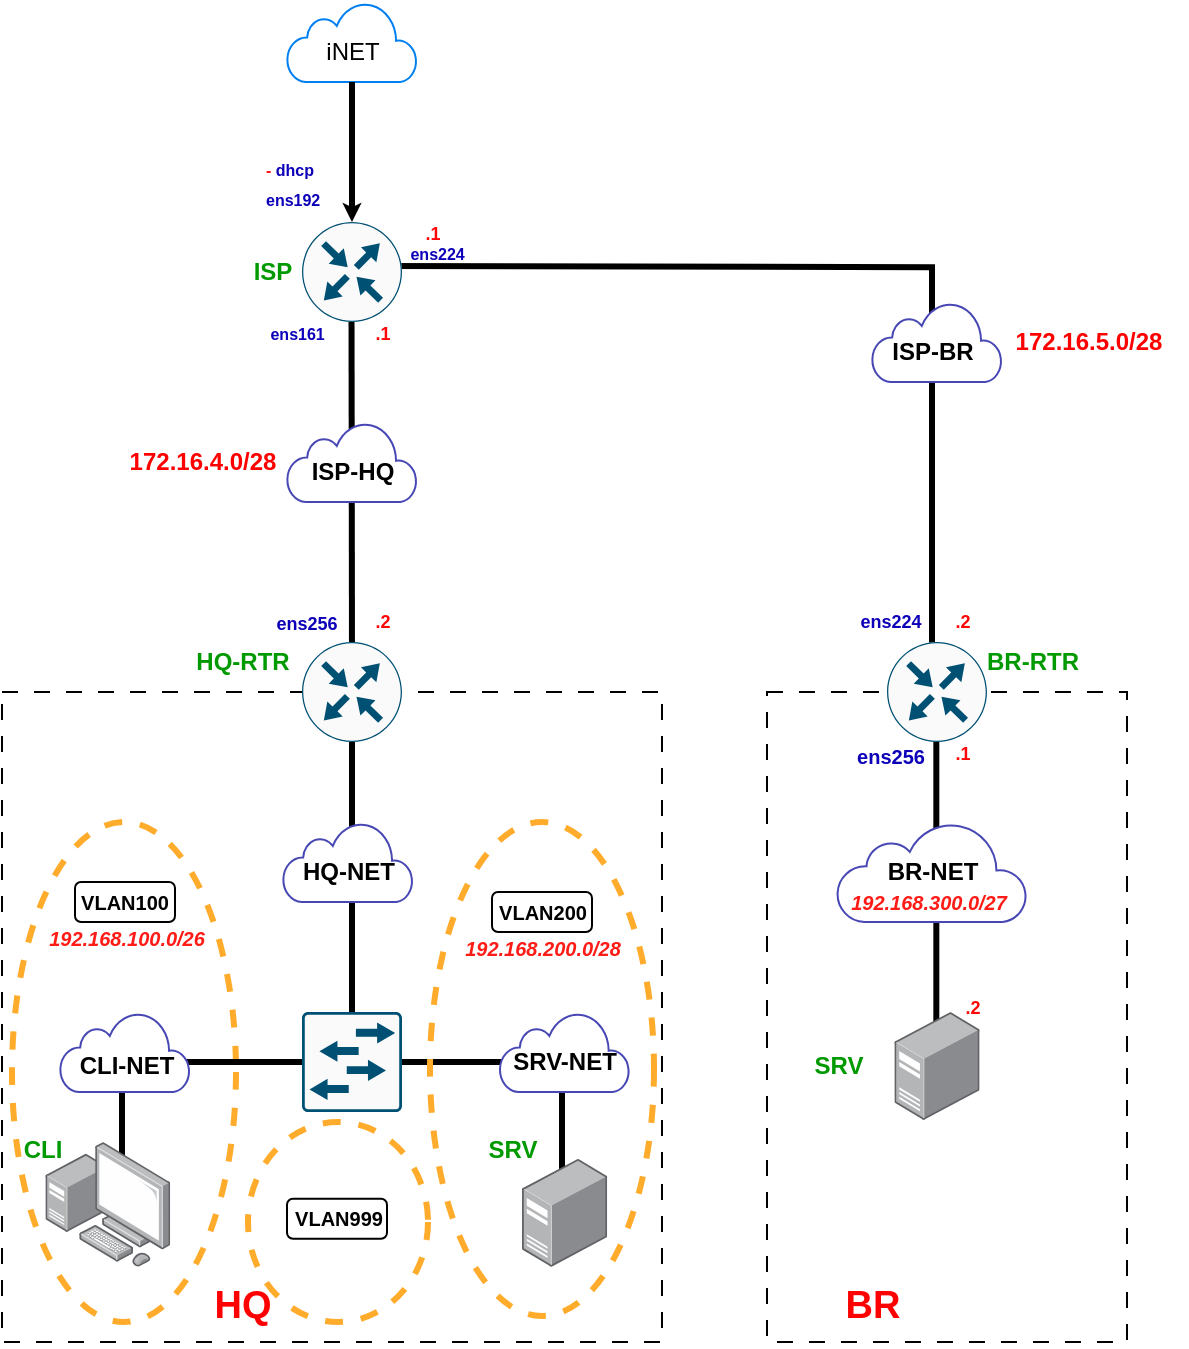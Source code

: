 <mxfile version="26.0.4">
  <diagram name="Страница — 1" id="5Nctao79q0NCn6qZtWdf">
    <mxGraphModel dx="712" dy="696" grid="1" gridSize="10" guides="1" tooltips="1" connect="1" arrows="1" fold="1" page="1" pageScale="1" pageWidth="827" pageHeight="1169" math="0" shadow="0">
      <root>
        <mxCell id="0" />
        <mxCell id="1" parent="0" />
        <mxCell id="07jJq368tx_kwnSUkHXF-62" value="" style="rounded=0;whiteSpace=wrap;html=1;fillColor=none;dashed=1;dashPattern=8 8;" parent="1" vertex="1">
          <mxGeometry x="702.5" y="425" width="180" height="325" as="geometry" />
        </mxCell>
        <mxCell id="07jJq368tx_kwnSUkHXF-76" value="" style="rounded=1;whiteSpace=wrap;html=1;" parent="1" vertex="1">
          <mxGeometry x="565" y="525" width="50" height="20" as="geometry" />
        </mxCell>
        <mxCell id="07jJq368tx_kwnSUkHXF-61" value="" style="rounded=0;whiteSpace=wrap;html=1;fillColor=none;dashed=1;dashPattern=8 8;" parent="1" vertex="1">
          <mxGeometry x="320" y="425" width="330" height="325" as="geometry" />
        </mxCell>
        <mxCell id="07jJq368tx_kwnSUkHXF-66" value="" style="ellipse;whiteSpace=wrap;html=1;fillColor=none;dashed=1;strokeColor=#FFAB2B;strokeWidth=3;" parent="1" vertex="1">
          <mxGeometry x="325" y="490" width="112" height="250" as="geometry" />
        </mxCell>
        <mxCell id="07jJq368tx_kwnSUkHXF-38" value="" style="endArrow=none;html=1;rounded=0;strokeWidth=3;" parent="1" edge="1">
          <mxGeometry width="50" height="50" relative="1" as="geometry">
            <mxPoint x="787.16" y="610" as="sourcePoint" />
            <mxPoint x="787.16" y="440" as="targetPoint" />
          </mxGeometry>
        </mxCell>
        <mxCell id="07jJq368tx_kwnSUkHXF-37" value="" style="endArrow=none;html=1;rounded=0;strokeWidth=3;" parent="1" edge="1">
          <mxGeometry width="50" height="50" relative="1" as="geometry">
            <mxPoint x="495" y="610" as="sourcePoint" />
            <mxPoint x="495" y="440" as="targetPoint" />
          </mxGeometry>
        </mxCell>
        <mxCell id="07jJq368tx_kwnSUkHXF-16" value="" style="endArrow=none;html=1;rounded=0;strokeWidth=3;" parent="1" edge="1">
          <mxGeometry width="50" height="50" relative="1" as="geometry">
            <mxPoint x="510" y="212" as="sourcePoint" />
            <mxPoint x="785" y="417" as="targetPoint" />
            <Array as="points">
              <mxPoint x="785" y="212.6" />
            </Array>
          </mxGeometry>
        </mxCell>
        <mxCell id="07jJq368tx_kwnSUkHXF-14" value="" style="endArrow=none;html=1;rounded=0;strokeWidth=3;" parent="1" edge="1">
          <mxGeometry width="50" height="50" relative="1" as="geometry">
            <mxPoint x="495" y="410" as="sourcePoint" />
            <mxPoint x="494.76" y="238" as="targetPoint" />
          </mxGeometry>
        </mxCell>
        <mxCell id="07jJq368tx_kwnSUkHXF-1" value="" style="sketch=0;points=[[0.5,0,0],[1,0.5,0],[0.5,1,0],[0,0.5,0],[0.145,0.145,0],[0.856,0.145,0],[0.855,0.856,0],[0.145,0.855,0]];verticalLabelPosition=bottom;html=1;verticalAlign=top;aspect=fixed;align=center;pointerEvents=1;shape=mxgraph.cisco19.rect;prIcon=router;fillColor=#FAFAFA;strokeColor=#005073;" parent="1" vertex="1">
          <mxGeometry x="470" y="190" width="50" height="50" as="geometry" />
        </mxCell>
        <mxCell id="07jJq368tx_kwnSUkHXF-5" value="" style="html=1;verticalLabelPosition=bottom;align=center;labelBackgroundColor=#ffffff;verticalAlign=top;strokeWidth=1;strokeColor=#0080F0;shadow=0;dashed=0;shape=mxgraph.ios7.icons.cloud;" parent="1" vertex="1">
          <mxGeometry x="462.5" y="80" width="65" height="40" as="geometry" />
        </mxCell>
        <mxCell id="07jJq368tx_kwnSUkHXF-6" value="iNET" style="text;html=1;align=center;verticalAlign=middle;resizable=0;points=[];autosize=1;strokeColor=none;fillColor=none;" parent="1" vertex="1">
          <mxGeometry x="470" y="90" width="50" height="30" as="geometry" />
        </mxCell>
        <mxCell id="07jJq368tx_kwnSUkHXF-8" style="edgeStyle=orthogonalEdgeStyle;rounded=0;orthogonalLoop=1;jettySize=auto;html=1;entryX=0.5;entryY=0;entryDx=0;entryDy=0;entryPerimeter=0;endSize=0;strokeWidth=3;" parent="1" source="07jJq368tx_kwnSUkHXF-6" target="07jJq368tx_kwnSUkHXF-1" edge="1">
          <mxGeometry relative="1" as="geometry" />
        </mxCell>
        <mxCell id="07jJq368tx_kwnSUkHXF-9" value="&lt;b&gt;&lt;font style=&quot;font-size: 8px;&quot;&gt;&lt;font style=&quot;color: rgb(255, 22, 22);&quot;&gt;- &lt;/font&gt;&lt;font style=&quot;color: rgb(13, 0, 185);&quot;&gt;dhcp&lt;/font&gt;&lt;/font&gt;&lt;/b&gt;&lt;div&gt;&lt;b&gt;&lt;font style=&quot;font-size: 8px;&quot;&gt;&lt;font style=&quot;color: rgb(13, 0, 185);&quot;&gt;ens192&lt;/font&gt;&lt;/font&gt;&lt;/b&gt;&lt;/div&gt;" style="text;html=1;align=left;verticalAlign=middle;resizable=0;points=[];autosize=1;strokeColor=none;fillColor=none;" parent="1" vertex="1">
          <mxGeometry x="450" y="150" width="50" height="40" as="geometry" />
        </mxCell>
        <mxCell id="07jJq368tx_kwnSUkHXF-10" value="&lt;b&gt;&lt;font style=&quot;color: rgb(0, 153, 0);&quot;&gt;ISP&lt;/font&gt;&lt;/b&gt;" style="text;html=1;align=center;verticalAlign=middle;resizable=0;points=[];autosize=1;strokeColor=none;fillColor=none;" parent="1" vertex="1">
          <mxGeometry x="435" y="200" width="40" height="30" as="geometry" />
        </mxCell>
        <mxCell id="07jJq368tx_kwnSUkHXF-11" value="" style="sketch=0;points=[[0.5,0,0],[1,0.5,0],[0.5,1,0],[0,0.5,0],[0.145,0.145,0],[0.856,0.145,0],[0.855,0.856,0],[0.145,0.855,0]];verticalLabelPosition=bottom;html=1;verticalAlign=top;aspect=fixed;align=center;pointerEvents=1;shape=mxgraph.cisco19.rect;prIcon=router;fillColor=#FAFAFA;strokeColor=#005073;" parent="1" vertex="1">
          <mxGeometry x="470" y="400" width="50" height="50" as="geometry" />
        </mxCell>
        <mxCell id="07jJq368tx_kwnSUkHXF-17" value="&lt;font style=&quot;color: rgb(13, 0, 185); font-size: 9px;&quot;&gt;&lt;b style=&quot;&quot;&gt;ens256&lt;/b&gt;&lt;/font&gt;" style="text;html=1;align=center;verticalAlign=middle;resizable=0;points=[];autosize=1;strokeColor=none;fillColor=none;" parent="1" vertex="1">
          <mxGeometry x="446.5" y="375" width="50" height="30" as="geometry" />
        </mxCell>
        <mxCell id="07jJq368tx_kwnSUkHXF-18" value="&lt;b&gt;&lt;font style=&quot;color: rgb(0, 153, 0);&quot;&gt;HQ-RTR&lt;/font&gt;&lt;/b&gt;" style="text;html=1;align=center;verticalAlign=middle;resizable=0;points=[];autosize=1;strokeColor=none;fillColor=none;" parent="1" vertex="1">
          <mxGeometry x="405" y="395" width="70" height="30" as="geometry" />
        </mxCell>
        <mxCell id="07jJq368tx_kwnSUkHXF-20" value="" style="sketch=0;points=[[0.5,0,0],[1,0.5,0],[0.5,1,0],[0,0.5,0],[0.145,0.145,0],[0.856,0.145,0],[0.855,0.856,0],[0.145,0.855,0]];verticalLabelPosition=bottom;html=1;verticalAlign=top;aspect=fixed;align=center;pointerEvents=1;shape=mxgraph.cisco19.rect;prIcon=router;fillColor=#FAFAFA;strokeColor=#005073;" parent="1" vertex="1">
          <mxGeometry x="762.5" y="400" width="50" height="50" as="geometry" />
        </mxCell>
        <mxCell id="07jJq368tx_kwnSUkHXF-21" value="&lt;b&gt;&lt;font style=&quot;color: rgb(0, 153, 0);&quot;&gt;BR-RTR&lt;/font&gt;&lt;/b&gt;" style="text;html=1;align=center;verticalAlign=middle;resizable=0;points=[];autosize=1;strokeColor=none;fillColor=none;" parent="1" vertex="1">
          <mxGeometry x="800" y="395" width="70" height="30" as="geometry" />
        </mxCell>
        <mxCell id="07jJq368tx_kwnSUkHXF-23" value="&lt;b&gt;&lt;font style=&quot;color: rgb(13, 0, 185); font-size: 9px;&quot;&gt;ens224&lt;/font&gt;&lt;/b&gt;" style="text;html=1;align=center;verticalAlign=middle;resizable=0;points=[];autosize=1;strokeColor=none;fillColor=none;" parent="1" vertex="1">
          <mxGeometry x="739" y="374" width="50" height="30" as="geometry" />
        </mxCell>
        <mxCell id="07jJq368tx_kwnSUkHXF-24" value="" style="html=1;verticalLabelPosition=bottom;align=center;labelBackgroundColor=#ffffff;verticalAlign=top;strokeWidth=1;strokeColor=#4848B5;shadow=0;dashed=0;shape=mxgraph.ios7.icons.cloud;" parent="1" vertex="1">
          <mxGeometry x="462.5" y="290" width="65" height="40" as="geometry" />
        </mxCell>
        <mxCell id="07jJq368tx_kwnSUkHXF-25" value="" style="html=1;verticalLabelPosition=bottom;align=center;labelBackgroundColor=#ffffff;verticalAlign=top;strokeWidth=1;strokeColor=#4848B5;shadow=0;dashed=0;shape=mxgraph.ios7.icons.cloud;" parent="1" vertex="1">
          <mxGeometry x="755" y="230" width="65" height="40" as="geometry" />
        </mxCell>
        <mxCell id="07jJq368tx_kwnSUkHXF-26" value="&lt;b&gt;ISP-HQ&lt;/b&gt;" style="text;html=1;align=center;verticalAlign=middle;resizable=0;points=[];autosize=1;strokeColor=none;fillColor=none;" parent="1" vertex="1">
          <mxGeometry x="465" y="300" width="60" height="30" as="geometry" />
        </mxCell>
        <mxCell id="07jJq368tx_kwnSUkHXF-27" value="&lt;b&gt;ISP-BR&lt;/b&gt;" style="text;html=1;align=center;verticalAlign=middle;resizable=0;points=[];autosize=1;strokeColor=none;fillColor=none;" parent="1" vertex="1">
          <mxGeometry x="755" y="240" width="60" height="30" as="geometry" />
        </mxCell>
        <mxCell id="07jJq368tx_kwnSUkHXF-28" value="&lt;div&gt;&lt;b&gt;&lt;font style=&quot;font-size: 8px;&quot;&gt;&lt;font style=&quot;color: rgb(255, 13, 8);&quot;&gt;&amp;nbsp;&lt;/font&gt;&lt;font style=&quot;color: rgb(13, 0, 185);&quot;&gt;ens161&lt;/font&gt;&lt;/font&gt;&lt;/b&gt;&lt;/div&gt;" style="text;html=1;align=left;verticalAlign=middle;resizable=0;points=[];autosize=1;strokeColor=none;fillColor=none;" parent="1" vertex="1">
          <mxGeometry x="450" y="230" width="50" height="30" as="geometry" />
        </mxCell>
        <mxCell id="07jJq368tx_kwnSUkHXF-29" value="&lt;div&gt;&lt;b&gt;&lt;font style=&quot;color: rgb(13, 0, 185); font-size: 8px;&quot;&gt;&lt;font style=&quot;color: rgb(255, 13, 8);&quot;&gt;&amp;nbsp;&lt;/font&gt;ens224&lt;/font&gt;&lt;/b&gt;&lt;/div&gt;" style="text;html=1;align=left;verticalAlign=middle;resizable=0;points=[];autosize=1;strokeColor=none;fillColor=none;" parent="1" vertex="1">
          <mxGeometry x="520" y="190" width="50" height="30" as="geometry" />
        </mxCell>
        <mxCell id="07jJq368tx_kwnSUkHXF-30" value="&lt;b&gt;&lt;font style=&quot;color: rgb(255, 0, 0);&quot;&gt;172.16.5.0/28&lt;/font&gt;&lt;/b&gt;" style="text;html=1;align=center;verticalAlign=middle;resizable=0;points=[];autosize=1;strokeColor=none;fillColor=none;" parent="1" vertex="1">
          <mxGeometry x="812.5" y="235" width="100" height="30" as="geometry" />
        </mxCell>
        <mxCell id="07jJq368tx_kwnSUkHXF-31" value="&lt;b&gt;&lt;font style=&quot;color: rgb(255, 0, 0);&quot;&gt;172.16.4.0/28&lt;/font&gt;&lt;/b&gt;" style="text;html=1;align=center;verticalAlign=middle;resizable=0;points=[];autosize=1;strokeColor=none;fillColor=none;" parent="1" vertex="1">
          <mxGeometry x="370" y="295" width="100" height="30" as="geometry" />
        </mxCell>
        <mxCell id="07jJq368tx_kwnSUkHXF-32" value="&lt;font style=&quot;color: rgb(255, 6, 6); font-size: 9px;&quot;&gt;&lt;b style=&quot;&quot;&gt;.1&lt;/b&gt;&lt;/font&gt;" style="text;html=1;align=center;verticalAlign=middle;resizable=0;points=[];autosize=1;strokeColor=none;fillColor=none;" parent="1" vertex="1">
          <mxGeometry x="495" y="230" width="30" height="30" as="geometry" />
        </mxCell>
        <mxCell id="07jJq368tx_kwnSUkHXF-33" value="&lt;font style=&quot;color: rgb(255, 6, 6); font-size: 9px;&quot;&gt;&lt;b style=&quot;&quot;&gt;.1&lt;/b&gt;&lt;/font&gt;" style="text;html=1;align=center;verticalAlign=middle;resizable=0;points=[];autosize=1;strokeColor=none;fillColor=none;" parent="1" vertex="1">
          <mxGeometry x="520" y="180" width="30" height="30" as="geometry" />
        </mxCell>
        <mxCell id="07jJq368tx_kwnSUkHXF-34" value="&lt;font style=&quot;color: rgb(255, 6, 6); font-size: 9px;&quot;&gt;&lt;b style=&quot;&quot;&gt;.2&lt;/b&gt;&lt;/font&gt;" style="text;html=1;align=center;verticalAlign=middle;resizable=0;points=[];autosize=1;strokeColor=none;fillColor=none;" parent="1" vertex="1">
          <mxGeometry x="495" y="374" width="30" height="30" as="geometry" />
        </mxCell>
        <mxCell id="07jJq368tx_kwnSUkHXF-35" value="&lt;font style=&quot;color: rgb(255, 6, 6); font-size: 9px;&quot;&gt;&lt;b style=&quot;&quot;&gt;.2&lt;/b&gt;&lt;/font&gt;" style="text;html=1;align=center;verticalAlign=middle;resizable=0;points=[];autosize=1;strokeColor=none;fillColor=none;" parent="1" vertex="1">
          <mxGeometry x="785" y="374" width="30" height="30" as="geometry" />
        </mxCell>
        <mxCell id="07jJq368tx_kwnSUkHXF-41" value="" style="html=1;verticalLabelPosition=bottom;align=center;labelBackgroundColor=#ffffff;verticalAlign=top;strokeWidth=1;strokeColor=#4848B5;shadow=0;dashed=0;shape=mxgraph.ios7.icons.cloud;" parent="1" vertex="1">
          <mxGeometry x="737.5" y="490" width="95" height="50" as="geometry" />
        </mxCell>
        <mxCell id="07jJq368tx_kwnSUkHXF-42" value="" style="html=1;verticalLabelPosition=bottom;align=center;labelBackgroundColor=#ffffff;verticalAlign=top;strokeWidth=1;strokeColor=#4848B5;shadow=0;dashed=0;shape=mxgraph.ios7.icons.cloud;" parent="1" vertex="1">
          <mxGeometry x="460.5" y="490" width="65" height="40" as="geometry" />
        </mxCell>
        <mxCell id="07jJq368tx_kwnSUkHXF-43" value="&lt;b&gt;HQ-NET&lt;/b&gt;" style="text;html=1;align=center;verticalAlign=middle;resizable=0;points=[];autosize=1;strokeColor=none;fillColor=none;" parent="1" vertex="1">
          <mxGeometry x="457.5" y="500" width="70" height="30" as="geometry" />
        </mxCell>
        <mxCell id="07jJq368tx_kwnSUkHXF-44" value="&lt;b&gt;BR-NET&lt;/b&gt;" style="text;html=1;align=center;verticalAlign=middle;resizable=0;points=[];autosize=1;strokeColor=none;fillColor=none;" parent="1" vertex="1">
          <mxGeometry x="750" y="500" width="70" height="30" as="geometry" />
        </mxCell>
        <mxCell id="07jJq368tx_kwnSUkHXF-47" value="" style="image;points=[];aspect=fixed;html=1;align=center;shadow=0;dashed=0;image=img/lib/allied_telesis/computer_and_terminals/Server_Desktop.svg;" parent="1" vertex="1">
          <mxGeometry x="766.2" y="585" width="42.6" height="54" as="geometry" />
        </mxCell>
        <mxCell id="07jJq368tx_kwnSUkHXF-48" value="" style="endArrow=none;html=1;rounded=0;strokeWidth=3;" parent="1" source="07jJq368tx_kwnSUkHXF-39" edge="1">
          <mxGeometry width="50" height="50" relative="1" as="geometry">
            <mxPoint x="600" y="610" as="sourcePoint" />
            <mxPoint x="380" y="610" as="targetPoint" />
          </mxGeometry>
        </mxCell>
        <mxCell id="07jJq368tx_kwnSUkHXF-49" value="" style="endArrow=none;html=1;rounded=0;strokeWidth=3;" parent="1" edge="1">
          <mxGeometry width="50" height="50" relative="1" as="geometry">
            <mxPoint x="600" y="670" as="sourcePoint" />
            <mxPoint x="600" y="608.4" as="targetPoint" />
          </mxGeometry>
        </mxCell>
        <mxCell id="07jJq368tx_kwnSUkHXF-50" value="" style="endArrow=none;html=1;rounded=0;strokeWidth=3;" parent="1" edge="1">
          <mxGeometry width="50" height="50" relative="1" as="geometry">
            <mxPoint x="380" y="658.4" as="sourcePoint" />
            <mxPoint x="380" y="608.4" as="targetPoint" />
          </mxGeometry>
        </mxCell>
        <mxCell id="07jJq368tx_kwnSUkHXF-46" value="" style="image;points=[];aspect=fixed;html=1;align=center;shadow=0;dashed=0;image=img/lib/allied_telesis/computer_and_terminals/Personal_Computer_with_Server.svg;" parent="1" vertex="1">
          <mxGeometry x="341.7" y="650" width="62.4" height="62.4" as="geometry" />
        </mxCell>
        <mxCell id="07jJq368tx_kwnSUkHXF-45" value="" style="image;points=[];aspect=fixed;html=1;align=center;shadow=0;dashed=0;image=img/lib/allied_telesis/computer_and_terminals/Server_Desktop.svg;" parent="1" vertex="1">
          <mxGeometry x="580" y="658.4" width="42.6" height="54" as="geometry" />
        </mxCell>
        <mxCell id="07jJq368tx_kwnSUkHXF-51" value="" style="endArrow=none;html=1;rounded=0;strokeWidth=3;" parent="1" target="07jJq368tx_kwnSUkHXF-39" edge="1">
          <mxGeometry width="50" height="50" relative="1" as="geometry">
            <mxPoint x="600" y="610" as="sourcePoint" />
            <mxPoint x="380" y="610" as="targetPoint" />
          </mxGeometry>
        </mxCell>
        <mxCell id="07jJq368tx_kwnSUkHXF-39" value="" style="sketch=0;points=[[0.015,0.015,0],[0.985,0.015,0],[0.985,0.985,0],[0.015,0.985,0],[0.25,0,0],[0.5,0,0],[0.75,0,0],[1,0.25,0],[1,0.5,0],[1,0.75,0],[0.75,1,0],[0.5,1,0],[0.25,1,0],[0,0.75,0],[0,0.5,0],[0,0.25,0]];verticalLabelPosition=bottom;html=1;verticalAlign=top;aspect=fixed;align=center;pointerEvents=1;shape=mxgraph.cisco19.rect;prIcon=l2_switch;fillColor=#FAFAFA;strokeColor=#005073;" parent="1" vertex="1">
          <mxGeometry x="470" y="585" width="50" height="50" as="geometry" />
        </mxCell>
        <mxCell id="07jJq368tx_kwnSUkHXF-52" value="" style="html=1;verticalLabelPosition=bottom;align=center;labelBackgroundColor=#ffffff;verticalAlign=top;strokeWidth=1;strokeColor=#4848B5;shadow=0;dashed=0;shape=mxgraph.ios7.icons.cloud;" parent="1" vertex="1">
          <mxGeometry x="568.8" y="585" width="65" height="40" as="geometry" />
        </mxCell>
        <mxCell id="07jJq368tx_kwnSUkHXF-53" value="" style="html=1;verticalLabelPosition=bottom;align=center;labelBackgroundColor=#ffffff;verticalAlign=top;strokeWidth=1;strokeColor=#4848B5;shadow=0;dashed=0;shape=mxgraph.ios7.icons.cloud;" parent="1" vertex="1">
          <mxGeometry x="349" y="585" width="65" height="40" as="geometry" />
        </mxCell>
        <mxCell id="07jJq368tx_kwnSUkHXF-54" value="&lt;b&gt;CLI-NET&lt;/b&gt;" style="text;html=1;align=center;verticalAlign=middle;resizable=0;points=[];autosize=1;strokeColor=none;fillColor=none;" parent="1" vertex="1">
          <mxGeometry x="346.5" y="597" width="70" height="30" as="geometry" />
        </mxCell>
        <mxCell id="07jJq368tx_kwnSUkHXF-55" value="&lt;b&gt;SRV-NET&lt;/b&gt;" style="text;html=1;align=center;verticalAlign=middle;resizable=0;points=[];autosize=1;strokeColor=none;fillColor=none;" parent="1" vertex="1">
          <mxGeometry x="561.3" y="595" width="80" height="30" as="geometry" />
        </mxCell>
        <mxCell id="07jJq368tx_kwnSUkHXF-56" value="&lt;font size=&quot;1&quot; color=&quot;#0d00b9&quot;&gt;&lt;b&gt;ens256&lt;/b&gt;&lt;/font&gt;" style="text;html=1;align=center;verticalAlign=middle;resizable=0;points=[];autosize=1;strokeColor=none;fillColor=none;" parent="1" vertex="1">
          <mxGeometry x="734" y="442" width="60" height="30" as="geometry" />
        </mxCell>
        <mxCell id="07jJq368tx_kwnSUkHXF-58" value="&lt;b&gt;&lt;font style=&quot;color: rgb(0, 153, 0);&quot;&gt;CLI&lt;/font&gt;&lt;/b&gt;" style="text;html=1;align=center;verticalAlign=middle;resizable=0;points=[];autosize=1;strokeColor=none;fillColor=none;" parent="1" vertex="1">
          <mxGeometry x="320" y="639" width="40" height="30" as="geometry" />
        </mxCell>
        <mxCell id="07jJq368tx_kwnSUkHXF-59" value="&lt;b&gt;&lt;font style=&quot;color: rgb(0, 153, 0);&quot;&gt;SRV&lt;/font&gt;&lt;/b&gt;" style="text;html=1;align=center;verticalAlign=middle;resizable=0;points=[];autosize=1;strokeColor=none;fillColor=none;" parent="1" vertex="1">
          <mxGeometry x="550" y="639" width="50" height="30" as="geometry" />
        </mxCell>
        <mxCell id="07jJq368tx_kwnSUkHXF-60" value="&lt;b&gt;&lt;font style=&quot;color: rgb(0, 153, 0);&quot;&gt;SRV&lt;/font&gt;&lt;/b&gt;" style="text;html=1;align=center;verticalAlign=middle;resizable=0;points=[];autosize=1;strokeColor=none;fillColor=none;" parent="1" vertex="1">
          <mxGeometry x="712.5" y="597" width="50" height="30" as="geometry" />
        </mxCell>
        <mxCell id="07jJq368tx_kwnSUkHXF-63" value="&lt;font style=&quot;font-size: 19px; color: rgb(255, 0, 0);&quot;&gt;&lt;b style=&quot;&quot;&gt;HQ&lt;/b&gt;&lt;/font&gt;" style="text;html=1;align=center;verticalAlign=middle;resizable=0;points=[];autosize=1;strokeColor=none;fillColor=none;" parent="1" vertex="1">
          <mxGeometry x="415" y="712.4" width="50" height="40" as="geometry" />
        </mxCell>
        <mxCell id="07jJq368tx_kwnSUkHXF-64" value="&lt;font style=&quot;font-size: 19px; color: rgb(255, 0, 0);&quot;&gt;&lt;b style=&quot;&quot;&gt;BR&lt;/b&gt;&lt;/font&gt;" style="text;html=1;align=center;verticalAlign=middle;resizable=0;points=[];autosize=1;strokeColor=none;fillColor=none;" parent="1" vertex="1">
          <mxGeometry x="730" y="712.4" width="50" height="40" as="geometry" />
        </mxCell>
        <mxCell id="07jJq368tx_kwnSUkHXF-67" value="" style="ellipse;whiteSpace=wrap;html=1;fillColor=none;dashed=1;strokeColor=#FFAB2B;strokeWidth=3;" parent="1" vertex="1">
          <mxGeometry x="534" y="490" width="112" height="247" as="geometry" />
        </mxCell>
        <mxCell id="07jJq368tx_kwnSUkHXF-70" value="" style="ellipse;whiteSpace=wrap;html=1;fillColor=none;dashed=1;strokeColor=#FFAB2B;strokeWidth=3;" parent="1" vertex="1">
          <mxGeometry x="443" y="640" width="90" height="100" as="geometry" />
        </mxCell>
        <mxCell id="07jJq368tx_kwnSUkHXF-74" value="" style="rounded=1;whiteSpace=wrap;html=1;" parent="1" vertex="1">
          <mxGeometry x="356.5" y="520" width="50" height="20" as="geometry" />
        </mxCell>
        <mxCell id="07jJq368tx_kwnSUkHXF-68" value="&lt;b&gt;&lt;font style=&quot;color: rgb(0, 0, 0); font-size: 10px;&quot;&gt;VLAN100&lt;/font&gt;&lt;/b&gt;" style="text;html=1;align=center;verticalAlign=middle;resizable=0;points=[];autosize=1;strokeColor=none;fillColor=none;" parent="1" vertex="1">
          <mxGeometry x="346" y="515" width="70" height="30" as="geometry" />
        </mxCell>
        <mxCell id="07jJq368tx_kwnSUkHXF-75" value="&lt;b&gt;&lt;font style=&quot;color: rgb(0, 0, 0); font-size: 10px;&quot;&gt;VLAN200&lt;/font&gt;&lt;/b&gt;" style="text;html=1;align=center;verticalAlign=middle;resizable=0;points=[];autosize=1;strokeColor=none;fillColor=none;" parent="1" vertex="1">
          <mxGeometry x="555" y="520" width="70" height="30" as="geometry" />
        </mxCell>
        <mxCell id="07jJq368tx_kwnSUkHXF-78" value="" style="rounded=1;whiteSpace=wrap;html=1;" parent="1" vertex="1">
          <mxGeometry x="462.5" y="678.4" width="50" height="20" as="geometry" />
        </mxCell>
        <mxCell id="07jJq368tx_kwnSUkHXF-77" value="&lt;b&gt;&lt;font style=&quot;color: rgb(0, 0, 0); font-size: 10px;&quot;&gt;VLAN999&lt;/font&gt;&lt;/b&gt;" style="text;html=1;align=center;verticalAlign=middle;resizable=0;points=[];autosize=1;strokeColor=none;fillColor=none;" parent="1" vertex="1">
          <mxGeometry x="452.5" y="673.4" width="70" height="30" as="geometry" />
        </mxCell>
        <mxCell id="07jJq368tx_kwnSUkHXF-79" value="&lt;b&gt;&lt;i&gt;&lt;font style=&quot;color: rgb(255, 27, 22); font-size: 10px;&quot;&gt;192.168.100.0/26&lt;/font&gt;&lt;/i&gt;&lt;/b&gt;" style="text;html=1;align=center;verticalAlign=middle;resizable=0;points=[];autosize=1;strokeColor=none;fillColor=none;" parent="1" vertex="1">
          <mxGeometry x="331.5" y="533" width="100" height="30" as="geometry" />
        </mxCell>
        <mxCell id="07jJq368tx_kwnSUkHXF-80" value="&lt;b&gt;&lt;i&gt;&lt;font style=&quot;color: rgb(255, 27, 22); font-size: 10px;&quot;&gt;192.168.200.0/28&lt;/font&gt;&lt;/i&gt;&lt;/b&gt;&lt;span style=&quot;color: rgba(0, 0, 0, 0); font-family: monospace; font-size: 0px; text-align: start;&quot;&gt;%3CmxGraphModel%3E%3Croot%3E%3CmxCell%20id%3D%220%22%2F%3E%3CmxCell%20id%3D%221%22%20parent%3D%220%22%2F%3E%3CmxCell%20id%3D%222%22%20value%3D%22%26lt%3Bb%26gt%3B%26lt%3Bi%26gt%3B%26lt%3Bfont%20style%3D%26quot%3Bcolor%3A%20rgb(255%2C%2027%2C%2022)%3B%20font-size%3A%2010px%3B%26quot%3B%26gt%3B192.168.100.0%2F26%26lt%3B%2Ffont%26gt%3B%26lt%3B%2Fi%26gt%3B%26lt%3B%2Fb%26gt%3B%22%20style%3D%22text%3Bhtml%3D1%3Balign%3Dcenter%3BverticalAlign%3Dmiddle%3Bresizable%3D0%3Bpoints%3D%5B%5D%3Bautosize%3D1%3BstrokeColor%3Dnone%3BfillColor%3Dnone%3B%22%20vertex%3D%221%22%20parent%3D%221%22%3E%3CmxGeometry%20x%3D%22331.5%22%20y%3D%22533%22%20width%3D%22100%22%20height%3D%2230%22%20as%3D%22geometry%22%2F%3E%3C%2FmxCell%3E%3C%2Froot%3E%3C%2FmxGraphModel%3E&lt;/span&gt;" style="text;html=1;align=center;verticalAlign=middle;resizable=0;points=[];autosize=1;strokeColor=none;fillColor=none;" parent="1" vertex="1">
          <mxGeometry x="540" y="538" width="100" height="30" as="geometry" />
        </mxCell>
        <mxCell id="07jJq368tx_kwnSUkHXF-81" value="&lt;b&gt;&lt;i&gt;&lt;font style=&quot;color: rgb(255, 27, 22); font-size: 10px;&quot;&gt;192.168.300.0/27&lt;/font&gt;&lt;/i&gt;&lt;/b&gt;&lt;span style=&quot;color: rgba(0, 0, 0, 0); font-family: monospace; font-size: 0px; text-align: start;&quot;&gt;%3CmxGraphModel%3E%3Croot%3E%3CmxCell%20id%3D%220%22%2F%3E%3CmxCell%20id%3D%221%22%20parent%3D%220%22%2F%3E%3CmxCell%20id%3D%222%22%20value%3D%22%26lt%3Bb%26gt%3B%26lt%3Bi%26gt%3B%26lt%3Bfont%20style%3D%26quot%3Bcolor%3A%20rgb(255%2C%2027%2C%2022)%3B%20font-size%3A%2010px%3B%26quot%3B%26gt%3B192.168.100.0%2F26%26lt%3B%2Ffont%26gt%3B%26lt%3B%2Fi%26gt%3B%26lt%3B%2Fb%26gt%3B%22%20style%3D%22text%3Bhtml%3D1%3Balign%3Dcenter%3BverticalAlign%3Dmiddle%3Bresizable%3D0%3Bpoints%3D%5B%5D%3Bautosize%3D1%3BstrokeColor%3Dnone%3BfillColor%3Dnone%3B%22%20vertex%3D%221%22%20parent%3D%221%22%3E%3CmxGeometry%20x%3D%22331.5%22%20y%3D%22533%22%20width%3D%22100%22%20height%3D%2230%22%20as%3D%22geometry%22%2F%3E%3C%2FmxCell%3E%3C%2Froot%3E%3C%2FmxGraphModel%3E&lt;/span&gt;" style="text;html=1;align=center;verticalAlign=middle;resizable=0;points=[];autosize=1;strokeColor=none;fillColor=none;" parent="1" vertex="1">
          <mxGeometry x="732.5" y="515" width="100" height="30" as="geometry" />
        </mxCell>
        <mxCell id="07jJq368tx_kwnSUkHXF-83" value="&lt;font style=&quot;color: rgb(255, 6, 6); font-size: 9px;&quot;&gt;&lt;b style=&quot;&quot;&gt;.2&lt;/b&gt;&lt;/font&gt;" style="text;html=1;align=center;verticalAlign=middle;resizable=0;points=[];autosize=1;strokeColor=none;fillColor=none;" parent="1" vertex="1">
          <mxGeometry x="790" y="567" width="30" height="30" as="geometry" />
        </mxCell>
        <mxCell id="07jJq368tx_kwnSUkHXF-84" value="&lt;font style=&quot;color: rgb(255, 6, 6); font-size: 9px;&quot;&gt;&lt;b style=&quot;&quot;&gt;.1&lt;/b&gt;&lt;/font&gt;" style="text;html=1;align=center;verticalAlign=middle;resizable=0;points=[];autosize=1;strokeColor=none;fillColor=none;" parent="1" vertex="1">
          <mxGeometry x="785" y="440" width="30" height="30" as="geometry" />
        </mxCell>
      </root>
    </mxGraphModel>
  </diagram>
</mxfile>
